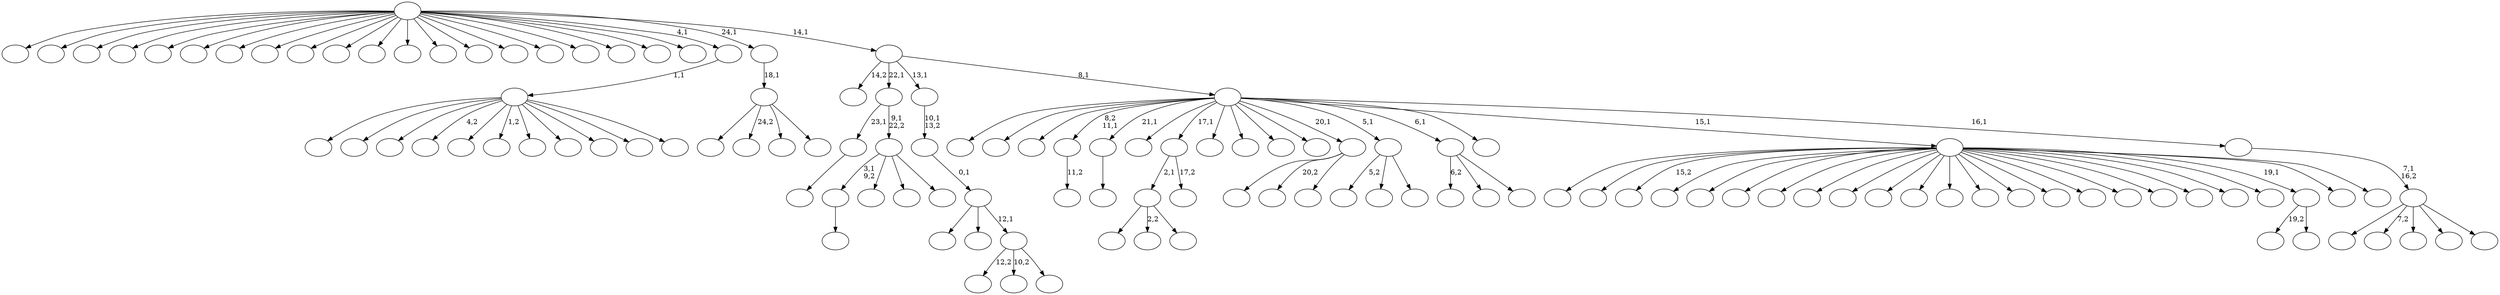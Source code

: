 digraph T {
	125 [label=""]
	124 [label=""]
	123 [label=""]
	122 [label=""]
	121 [label=""]
	120 [label=""]
	119 [label=""]
	118 [label=""]
	117 [label=""]
	116 [label=""]
	115 [label=""]
	114 [label=""]
	113 [label=""]
	112 [label=""]
	111 [label=""]
	110 [label=""]
	109 [label=""]
	108 [label=""]
	107 [label=""]
	106 [label=""]
	105 [label=""]
	104 [label=""]
	103 [label=""]
	102 [label=""]
	101 [label=""]
	100 [label=""]
	99 [label=""]
	98 [label=""]
	97 [label=""]
	96 [label=""]
	95 [label=""]
	94 [label=""]
	93 [label=""]
	92 [label=""]
	91 [label=""]
	90 [label=""]
	89 [label=""]
	88 [label=""]
	87 [label=""]
	86 [label=""]
	85 [label=""]
	84 [label=""]
	83 [label=""]
	82 [label=""]
	81 [label=""]
	80 [label=""]
	79 [label=""]
	78 [label=""]
	77 [label=""]
	76 [label=""]
	75 [label=""]
	74 [label=""]
	73 [label=""]
	72 [label=""]
	71 [label=""]
	70 [label=""]
	69 [label=""]
	68 [label=""]
	67 [label=""]
	66 [label=""]
	65 [label=""]
	64 [label=""]
	63 [label=""]
	62 [label=""]
	61 [label=""]
	60 [label=""]
	59 [label=""]
	58 [label=""]
	57 [label=""]
	56 [label=""]
	55 [label=""]
	54 [label=""]
	53 [label=""]
	52 [label=""]
	51 [label=""]
	50 [label=""]
	49 [label=""]
	48 [label=""]
	47 [label=""]
	46 [label=""]
	45 [label=""]
	44 [label=""]
	43 [label=""]
	42 [label=""]
	41 [label=""]
	40 [label=""]
	39 [label=""]
	38 [label=""]
	37 [label=""]
	36 [label=""]
	35 [label=""]
	34 [label=""]
	33 [label=""]
	32 [label=""]
	31 [label=""]
	30 [label=""]
	29 [label=""]
	28 [label=""]
	27 [label=""]
	26 [label=""]
	25 [label=""]
	24 [label=""]
	23 [label=""]
	22 [label=""]
	21 [label=""]
	20 [label=""]
	19 [label=""]
	18 [label=""]
	17 [label=""]
	16 [label=""]
	15 [label=""]
	14 [label=""]
	13 [label=""]
	12 [label=""]
	11 [label=""]
	10 [label=""]
	9 [label=""]
	8 [label=""]
	7 [label=""]
	6 [label=""]
	5 [label=""]
	4 [label=""]
	3 [label=""]
	2 [label=""]
	1 [label=""]
	0 [label=""]
	109 -> 121 [label=""]
	109 -> 112 [label="2,2"]
	109 -> 110 [label=""]
	100 -> 101 [label=""]
	82 -> 83 [label="11,2"]
	74 -> 75 [label=""]
	68 -> 69 [label=""]
	56 -> 109 [label="2,1"]
	56 -> 57 [label="17,2"]
	45 -> 100 [label="3,1\n9,2"]
	45 -> 98 [label=""]
	45 -> 80 [label=""]
	45 -> 46 [label=""]
	44 -> 68 [label="23,1"]
	44 -> 45 [label="9,1\n22,2"]
	32 -> 97 [label=""]
	32 -> 41 [label="20,2"]
	32 -> 33 [label=""]
	28 -> 120 [label="5,2"]
	28 -> 54 [label=""]
	28 -> 29 [label=""]
	26 -> 60 [label="6,2"]
	26 -> 50 [label=""]
	26 -> 27 [label=""]
	21 -> 51 [label="19,2"]
	21 -> 22 [label=""]
	17 -> 122 [label=""]
	17 -> 117 [label=""]
	17 -> 116 [label="15,2"]
	17 -> 114 [label=""]
	17 -> 107 [label=""]
	17 -> 96 [label=""]
	17 -> 95 [label=""]
	17 -> 94 [label=""]
	17 -> 89 [label=""]
	17 -> 86 [label=""]
	17 -> 81 [label=""]
	17 -> 79 [label=""]
	17 -> 77 [label=""]
	17 -> 72 [label=""]
	17 -> 52 [label=""]
	17 -> 49 [label=""]
	17 -> 38 [label=""]
	17 -> 36 [label=""]
	17 -> 30 [label=""]
	17 -> 24 [label=""]
	17 -> 23 [label=""]
	17 -> 21 [label="19,1"]
	17 -> 19 [label=""]
	17 -> 18 [label=""]
	15 -> 99 [label="12,2"]
	15 -> 84 [label="10,2"]
	15 -> 16 [label=""]
	14 -> 76 [label=""]
	14 -> 55 [label=""]
	14 -> 15 [label="12,1"]
	13 -> 14 [label="0,1"]
	12 -> 13 [label="10,1\n13,2"]
	10 -> 123 [label=""]
	10 -> 111 [label=""]
	10 -> 108 [label=""]
	10 -> 103 [label="4,2"]
	10 -> 87 [label=""]
	10 -> 65 [label="1,2"]
	10 -> 64 [label=""]
	10 -> 62 [label=""]
	10 -> 40 [label=""]
	10 -> 20 [label=""]
	10 -> 11 [label=""]
	9 -> 10 [label="1,1"]
	7 -> 115 [label=""]
	7 -> 88 [label="24,2"]
	7 -> 71 [label=""]
	7 -> 8 [label=""]
	6 -> 7 [label="18,1"]
	4 -> 124 [label=""]
	4 -> 118 [label="7,2"]
	4 -> 91 [label=""]
	4 -> 53 [label=""]
	4 -> 5 [label=""]
	3 -> 4 [label="7,1\n16,2"]
	2 -> 125 [label=""]
	2 -> 113 [label=""]
	2 -> 105 [label=""]
	2 -> 82 [label="8,2\n11,1"]
	2 -> 74 [label="21,1"]
	2 -> 70 [label=""]
	2 -> 56 [label="17,1"]
	2 -> 47 [label=""]
	2 -> 43 [label=""]
	2 -> 42 [label=""]
	2 -> 35 [label=""]
	2 -> 32 [label="20,1"]
	2 -> 28 [label="5,1"]
	2 -> 26 [label="6,1"]
	2 -> 25 [label=""]
	2 -> 17 [label="15,1"]
	2 -> 3 [label="16,1"]
	1 -> 102 [label="14,2"]
	1 -> 44 [label="22,1"]
	1 -> 12 [label="13,1"]
	1 -> 2 [label="8,1"]
	0 -> 119 [label=""]
	0 -> 106 [label=""]
	0 -> 104 [label=""]
	0 -> 93 [label=""]
	0 -> 92 [label=""]
	0 -> 90 [label=""]
	0 -> 85 [label=""]
	0 -> 78 [label=""]
	0 -> 73 [label=""]
	0 -> 67 [label=""]
	0 -> 66 [label=""]
	0 -> 63 [label=""]
	0 -> 61 [label=""]
	0 -> 59 [label=""]
	0 -> 58 [label=""]
	0 -> 48 [label=""]
	0 -> 39 [label=""]
	0 -> 37 [label=""]
	0 -> 34 [label=""]
	0 -> 31 [label=""]
	0 -> 9 [label="4,1"]
	0 -> 6 [label="24,1"]
	0 -> 1 [label="14,1"]
}
